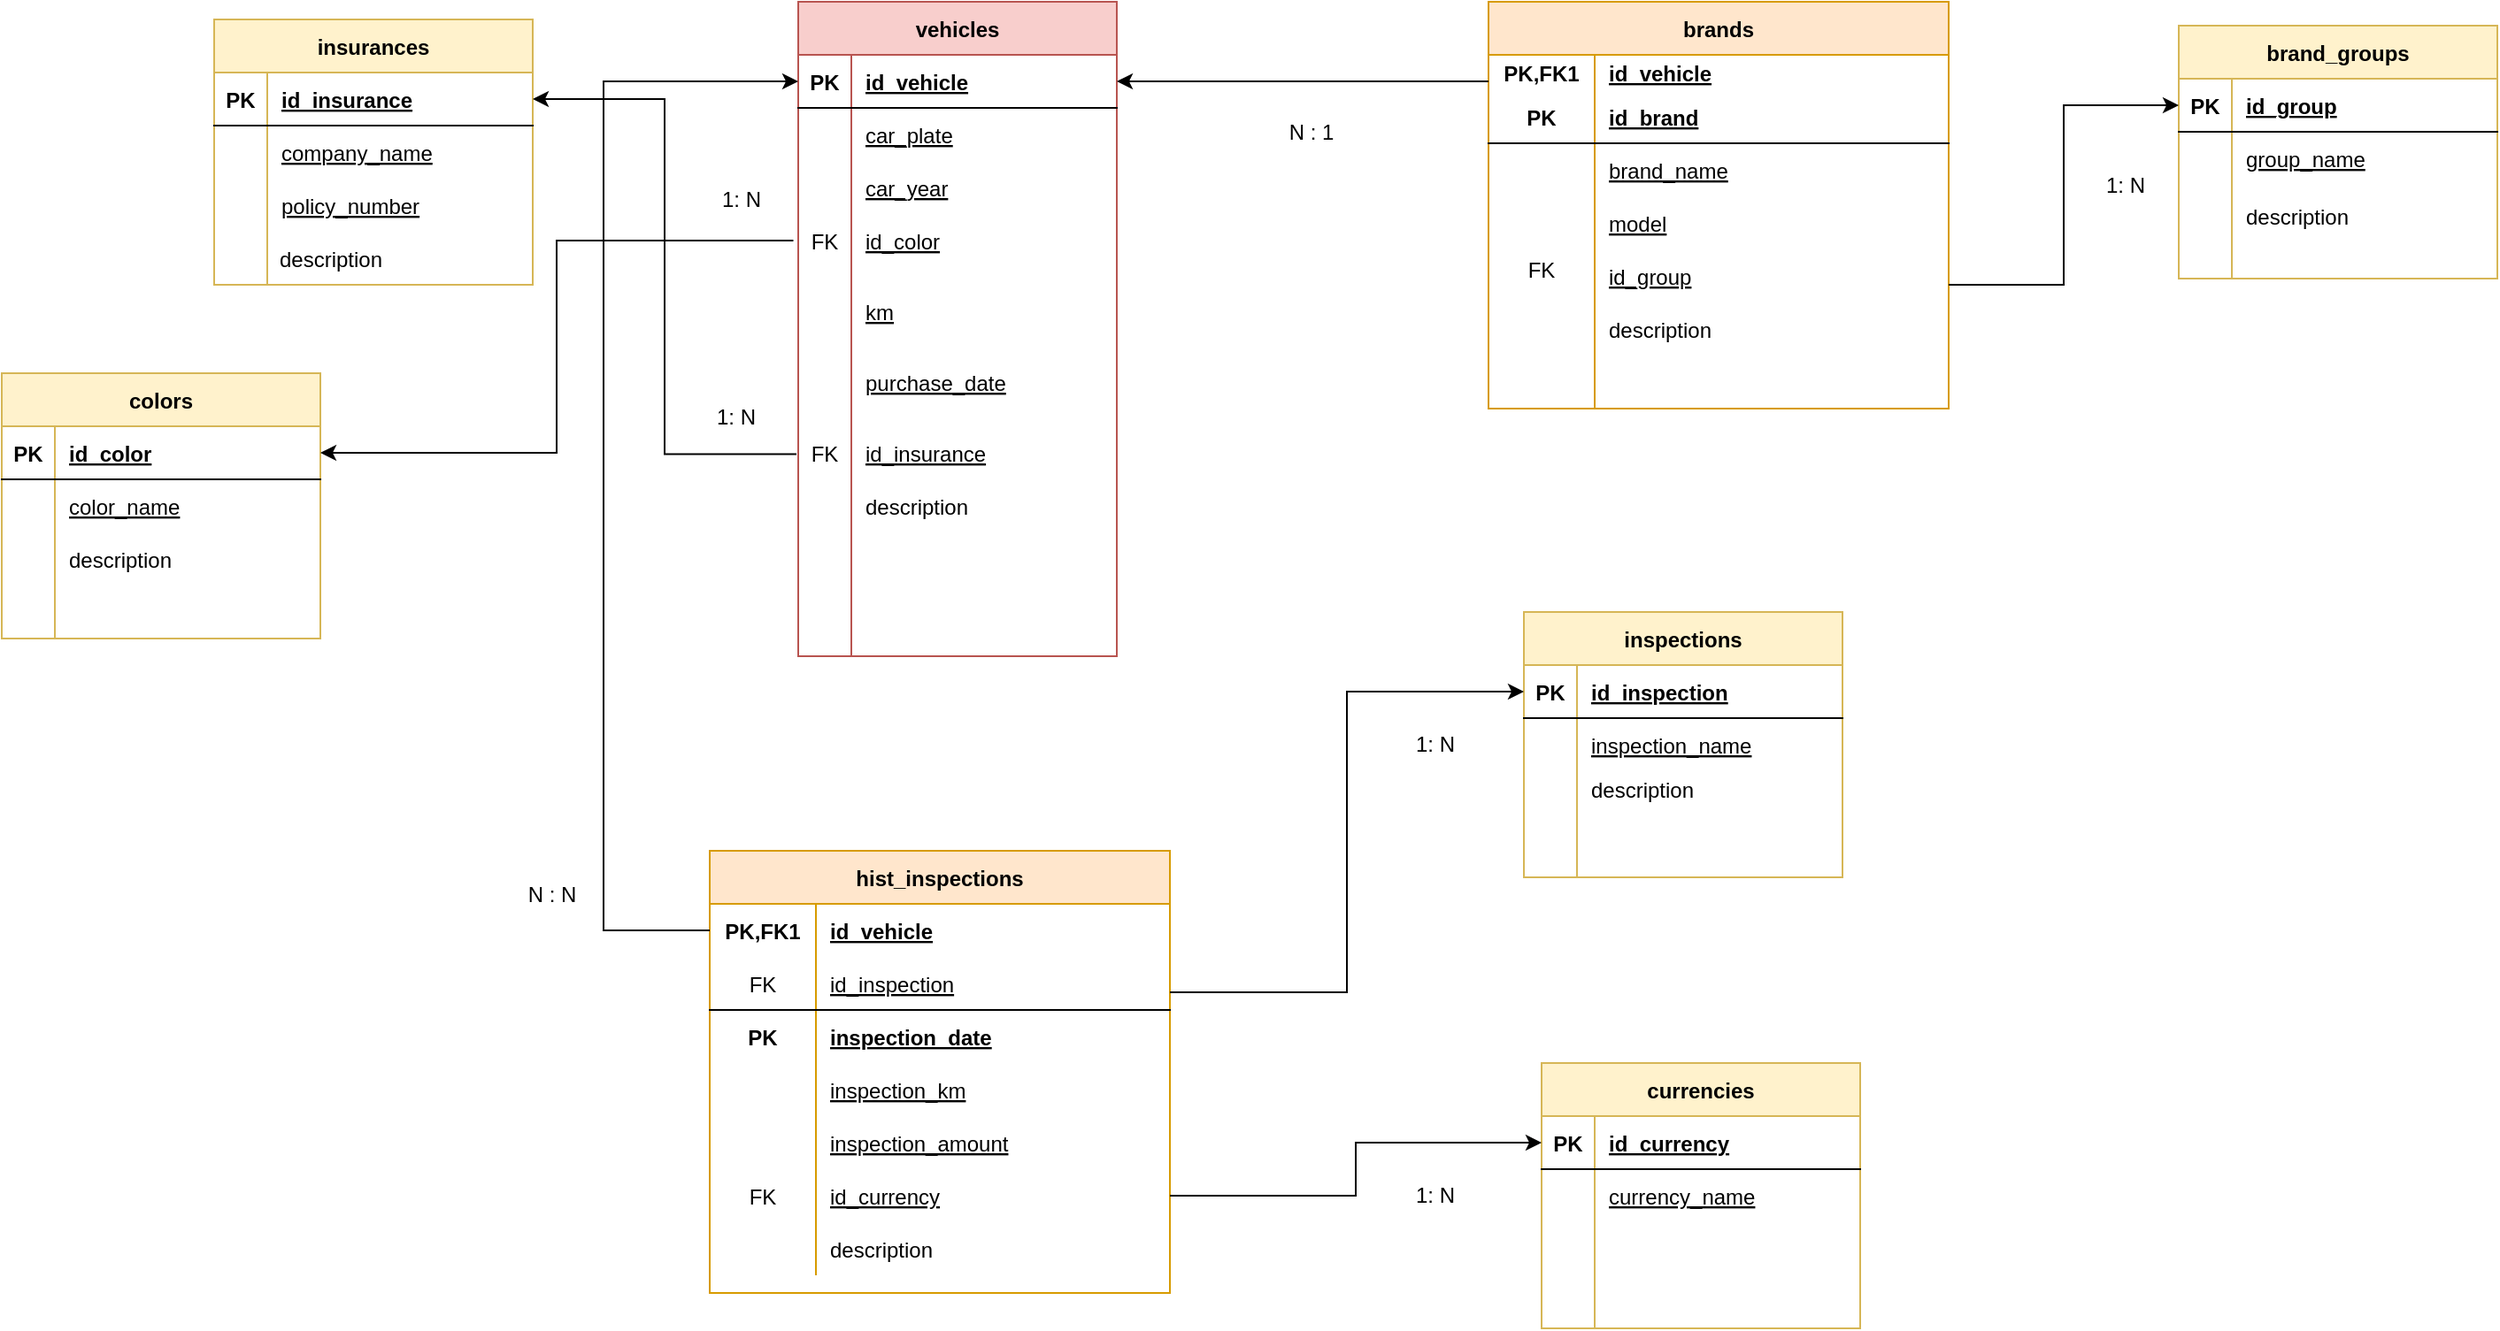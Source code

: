 <mxfile version="20.6.0"><diagram id="hxz-YGEncmrPa7dA2c5v" name="Page-1"><mxGraphModel dx="2267" dy="805" grid="1" gridSize="10" guides="1" tooltips="1" connect="1" arrows="1" fold="1" page="1" pageScale="1" pageWidth="850" pageHeight="1100" math="0" shadow="0"><root><mxCell id="0"/><mxCell id="1" parent="0"/><mxCell id="XvEA2ED6tqoO6HM8eGSe-1" value="vehicles" style="shape=table;startSize=30;container=1;collapsible=1;childLayout=tableLayout;fixedRows=1;rowLines=0;fontStyle=1;align=center;resizeLast=1;fillColor=#f8cecc;strokeColor=#b85450;movable=1;resizable=1;rotatable=1;deletable=1;editable=1;connectable=1;" parent="1" vertex="1"><mxGeometry x="310" y="130" width="180" height="370" as="geometry"><mxRectangle x="310" y="200" width="90" height="30" as="alternateBounds"/></mxGeometry></mxCell><mxCell id="XvEA2ED6tqoO6HM8eGSe-2" value="" style="shape=tableRow;horizontal=0;startSize=0;swimlaneHead=0;swimlaneBody=0;fillColor=none;collapsible=0;dropTarget=0;points=[[0,0.5],[1,0.5]];portConstraint=eastwest;top=0;left=0;right=0;bottom=1;movable=1;resizable=1;rotatable=1;deletable=1;editable=1;connectable=1;" parent="XvEA2ED6tqoO6HM8eGSe-1" vertex="1"><mxGeometry y="30" width="180" height="30" as="geometry"/></mxCell><mxCell id="XvEA2ED6tqoO6HM8eGSe-3" value="PK" style="shape=partialRectangle;connectable=1;fillColor=none;top=0;left=0;bottom=0;right=0;fontStyle=1;overflow=hidden;movable=1;resizable=1;rotatable=1;deletable=1;editable=1;" parent="XvEA2ED6tqoO6HM8eGSe-2" vertex="1"><mxGeometry width="30" height="30" as="geometry"><mxRectangle width="30" height="30" as="alternateBounds"/></mxGeometry></mxCell><mxCell id="XvEA2ED6tqoO6HM8eGSe-4" value="id_vehicle" style="shape=partialRectangle;connectable=1;fillColor=none;top=0;left=0;bottom=0;right=0;align=left;spacingLeft=6;fontStyle=5;overflow=hidden;movable=1;resizable=1;rotatable=1;deletable=1;editable=1;" parent="XvEA2ED6tqoO6HM8eGSe-2" vertex="1"><mxGeometry x="30" width="150" height="30" as="geometry"><mxRectangle width="150" height="30" as="alternateBounds"/></mxGeometry></mxCell><mxCell id="XvEA2ED6tqoO6HM8eGSe-5" value="" style="shape=tableRow;horizontal=0;startSize=0;swimlaneHead=0;swimlaneBody=0;fillColor=none;collapsible=0;dropTarget=0;points=[[0,0.5],[1,0.5]];portConstraint=eastwest;top=0;left=0;right=0;bottom=0;movable=1;resizable=1;rotatable=1;deletable=1;editable=1;connectable=1;" parent="XvEA2ED6tqoO6HM8eGSe-1" vertex="1"><mxGeometry y="60" width="180" height="30" as="geometry"/></mxCell><mxCell id="XvEA2ED6tqoO6HM8eGSe-6" value="" style="shape=partialRectangle;connectable=1;fillColor=none;top=0;left=0;bottom=0;right=0;editable=1;overflow=hidden;movable=1;resizable=1;rotatable=1;deletable=1;" parent="XvEA2ED6tqoO6HM8eGSe-5" vertex="1"><mxGeometry width="30" height="30" as="geometry"><mxRectangle width="30" height="30" as="alternateBounds"/></mxGeometry></mxCell><mxCell id="XvEA2ED6tqoO6HM8eGSe-7" value="" style="shape=partialRectangle;connectable=1;fillColor=none;top=0;left=0;bottom=0;right=0;align=left;spacingLeft=6;overflow=hidden;movable=1;resizable=1;rotatable=1;deletable=1;editable=1;fontStyle=4" parent="XvEA2ED6tqoO6HM8eGSe-5" vertex="1"><mxGeometry x="30" width="150" height="30" as="geometry"><mxRectangle width="150" height="30" as="alternateBounds"/></mxGeometry></mxCell><mxCell id="XvEA2ED6tqoO6HM8eGSe-8" value="" style="shape=tableRow;horizontal=0;startSize=0;swimlaneHead=0;swimlaneBody=0;fillColor=none;collapsible=0;dropTarget=0;points=[[0,0.5],[1,0.5]];portConstraint=eastwest;top=0;left=0;right=0;bottom=0;movable=1;resizable=1;rotatable=1;deletable=1;editable=1;connectable=1;" parent="XvEA2ED6tqoO6HM8eGSe-1" vertex="1"><mxGeometry y="90" width="180" height="30" as="geometry"/></mxCell><mxCell id="XvEA2ED6tqoO6HM8eGSe-9" value="" style="shape=partialRectangle;connectable=1;fillColor=none;top=0;left=0;bottom=0;right=0;editable=1;overflow=hidden;movable=1;resizable=1;rotatable=1;deletable=1;" parent="XvEA2ED6tqoO6HM8eGSe-8" vertex="1"><mxGeometry width="30" height="30" as="geometry"><mxRectangle width="30" height="30" as="alternateBounds"/></mxGeometry></mxCell><mxCell id="XvEA2ED6tqoO6HM8eGSe-10" value="" style="shape=partialRectangle;connectable=1;fillColor=none;top=0;left=0;bottom=0;right=0;align=left;spacingLeft=6;overflow=hidden;movable=1;resizable=1;rotatable=1;deletable=1;editable=1;" parent="XvEA2ED6tqoO6HM8eGSe-8" vertex="1"><mxGeometry x="30" width="150" height="30" as="geometry"><mxRectangle width="150" height="30" as="alternateBounds"/></mxGeometry></mxCell><mxCell id="XvEA2ED6tqoO6HM8eGSe-11" value="" style="shape=tableRow;horizontal=0;startSize=0;swimlaneHead=0;swimlaneBody=0;fillColor=none;collapsible=0;dropTarget=0;points=[[0,0.5],[1,0.5]];portConstraint=eastwest;top=0;left=0;right=0;bottom=0;movable=1;resizable=1;rotatable=1;deletable=1;editable=1;connectable=1;" parent="XvEA2ED6tqoO6HM8eGSe-1" vertex="1"><mxGeometry y="120" width="180" height="250" as="geometry"/></mxCell><mxCell id="XvEA2ED6tqoO6HM8eGSe-12" value="" style="shape=partialRectangle;connectable=1;fillColor=none;top=0;left=0;bottom=0;right=0;editable=1;overflow=hidden;movable=1;resizable=1;rotatable=1;deletable=1;" parent="XvEA2ED6tqoO6HM8eGSe-11" vertex="1"><mxGeometry width="30" height="250" as="geometry"><mxRectangle width="30" height="250" as="alternateBounds"/></mxGeometry></mxCell><mxCell id="XvEA2ED6tqoO6HM8eGSe-13" value="" style="shape=partialRectangle;connectable=1;fillColor=none;top=0;left=0;bottom=0;right=0;align=left;spacingLeft=6;overflow=hidden;movable=1;resizable=1;rotatable=1;deletable=1;editable=1;" parent="XvEA2ED6tqoO6HM8eGSe-11" vertex="1"><mxGeometry x="30" width="150" height="250" as="geometry"><mxRectangle width="150" height="250" as="alternateBounds"/></mxGeometry></mxCell><mxCell id="XvEA2ED6tqoO6HM8eGSe-20" value="id_color" style="shape=partialRectangle;connectable=1;fillColor=none;top=0;left=0;bottom=0;right=0;align=left;spacingLeft=6;overflow=hidden;movable=1;resizable=1;rotatable=1;deletable=1;editable=1;fontStyle=4" parent="1" vertex="1"><mxGeometry x="340" y="250" width="150" height="30" as="geometry"><mxRectangle width="150" height="30" as="alternateBounds"/></mxGeometry></mxCell><mxCell id="XvEA2ED6tqoO6HM8eGSe-22" value="insurances" style="shape=table;startSize=30;container=1;collapsible=1;childLayout=tableLayout;fixedRows=1;rowLines=0;fontStyle=1;align=center;resizeLast=1;fillColor=#fff2cc;strokeColor=#d6b656;" parent="1" vertex="1"><mxGeometry x="-20" y="140" width="180" height="150" as="geometry"/></mxCell><mxCell id="XvEA2ED6tqoO6HM8eGSe-23" value="" style="shape=tableRow;horizontal=0;startSize=0;swimlaneHead=0;swimlaneBody=0;fillColor=none;collapsible=0;dropTarget=0;points=[[0,0.5],[1,0.5]];portConstraint=eastwest;top=0;left=0;right=0;bottom=1;" parent="XvEA2ED6tqoO6HM8eGSe-22" vertex="1"><mxGeometry y="30" width="180" height="30" as="geometry"/></mxCell><mxCell id="XvEA2ED6tqoO6HM8eGSe-24" value="PK" style="shape=partialRectangle;connectable=0;fillColor=none;top=0;left=0;bottom=0;right=0;fontStyle=1;overflow=hidden;" parent="XvEA2ED6tqoO6HM8eGSe-23" vertex="1"><mxGeometry width="30" height="30" as="geometry"><mxRectangle width="30" height="30" as="alternateBounds"/></mxGeometry></mxCell><mxCell id="XvEA2ED6tqoO6HM8eGSe-25" value="id_insurance" style="shape=partialRectangle;connectable=0;fillColor=none;top=0;left=0;bottom=0;right=0;align=left;spacingLeft=6;fontStyle=5;overflow=hidden;" parent="XvEA2ED6tqoO6HM8eGSe-23" vertex="1"><mxGeometry x="30" width="150" height="30" as="geometry"><mxRectangle width="150" height="30" as="alternateBounds"/></mxGeometry></mxCell><mxCell id="XvEA2ED6tqoO6HM8eGSe-26" value="" style="shape=tableRow;horizontal=0;startSize=0;swimlaneHead=0;swimlaneBody=0;fillColor=none;collapsible=0;dropTarget=0;points=[[0,0.5],[1,0.5]];portConstraint=eastwest;top=0;left=0;right=0;bottom=0;" parent="XvEA2ED6tqoO6HM8eGSe-22" vertex="1"><mxGeometry y="60" width="180" height="30" as="geometry"/></mxCell><mxCell id="XvEA2ED6tqoO6HM8eGSe-27" value="" style="shape=partialRectangle;connectable=0;fillColor=none;top=0;left=0;bottom=0;right=0;editable=1;overflow=hidden;" parent="XvEA2ED6tqoO6HM8eGSe-26" vertex="1"><mxGeometry width="30" height="30" as="geometry"><mxRectangle width="30" height="30" as="alternateBounds"/></mxGeometry></mxCell><mxCell id="XvEA2ED6tqoO6HM8eGSe-28" value="company_name" style="shape=partialRectangle;connectable=0;fillColor=none;top=0;left=0;bottom=0;right=0;align=left;spacingLeft=6;overflow=hidden;fontStyle=4" parent="XvEA2ED6tqoO6HM8eGSe-26" vertex="1"><mxGeometry x="30" width="150" height="30" as="geometry"><mxRectangle width="150" height="30" as="alternateBounds"/></mxGeometry></mxCell><mxCell id="XvEA2ED6tqoO6HM8eGSe-29" value="" style="shape=tableRow;horizontal=0;startSize=0;swimlaneHead=0;swimlaneBody=0;fillColor=none;collapsible=0;dropTarget=0;points=[[0,0.5],[1,0.5]];portConstraint=eastwest;top=0;left=0;right=0;bottom=0;" parent="XvEA2ED6tqoO6HM8eGSe-22" vertex="1"><mxGeometry y="90" width="180" height="30" as="geometry"/></mxCell><mxCell id="XvEA2ED6tqoO6HM8eGSe-30" value="" style="shape=partialRectangle;connectable=0;fillColor=none;top=0;left=0;bottom=0;right=0;editable=1;overflow=hidden;" parent="XvEA2ED6tqoO6HM8eGSe-29" vertex="1"><mxGeometry width="30" height="30" as="geometry"><mxRectangle width="30" height="30" as="alternateBounds"/></mxGeometry></mxCell><mxCell id="XvEA2ED6tqoO6HM8eGSe-31" value="policy_number" style="shape=partialRectangle;connectable=0;fillColor=none;top=0;left=0;bottom=0;right=0;align=left;spacingLeft=6;overflow=hidden;fontStyle=4" parent="XvEA2ED6tqoO6HM8eGSe-29" vertex="1"><mxGeometry x="30" width="150" height="30" as="geometry"><mxRectangle width="150" height="30" as="alternateBounds"/></mxGeometry></mxCell><mxCell id="XvEA2ED6tqoO6HM8eGSe-32" value="" style="shape=tableRow;horizontal=0;startSize=0;swimlaneHead=0;swimlaneBody=0;fillColor=none;collapsible=0;dropTarget=0;points=[[0,0.5],[1,0.5]];portConstraint=eastwest;top=0;left=0;right=0;bottom=0;" parent="XvEA2ED6tqoO6HM8eGSe-22" vertex="1"><mxGeometry y="120" width="180" height="30" as="geometry"/></mxCell><mxCell id="XvEA2ED6tqoO6HM8eGSe-33" value="" style="shape=partialRectangle;connectable=0;fillColor=none;top=0;left=0;bottom=0;right=0;editable=1;overflow=hidden;" parent="XvEA2ED6tqoO6HM8eGSe-32" vertex="1"><mxGeometry width="30" height="30" as="geometry"><mxRectangle width="30" height="30" as="alternateBounds"/></mxGeometry></mxCell><mxCell id="XvEA2ED6tqoO6HM8eGSe-34" value="" style="shape=partialRectangle;connectable=0;fillColor=none;top=0;left=0;bottom=0;right=0;align=left;spacingLeft=6;overflow=hidden;" parent="XvEA2ED6tqoO6HM8eGSe-32" vertex="1"><mxGeometry x="30" width="150" height="30" as="geometry"><mxRectangle width="150" height="30" as="alternateBounds"/></mxGeometry></mxCell><mxCell id="XvEA2ED6tqoO6HM8eGSe-48" value="car_plate" style="shape=partialRectangle;connectable=1;fillColor=none;top=0;left=0;bottom=0;right=0;align=left;spacingLeft=6;overflow=hidden;movable=1;resizable=1;rotatable=1;deletable=1;editable=1;fontStyle=4" parent="1" vertex="1"><mxGeometry x="340" y="190" width="150" height="30" as="geometry"><mxRectangle width="150" height="30" as="alternateBounds"/></mxGeometry></mxCell><mxCell id="XvEA2ED6tqoO6HM8eGSe-49" value="km" style="shape=partialRectangle;connectable=1;fillColor=none;top=0;left=0;bottom=0;right=0;align=left;spacingLeft=6;overflow=hidden;movable=1;resizable=1;rotatable=1;deletable=1;editable=1;fontStyle=4" parent="1" vertex="1"><mxGeometry x="340" y="290" width="150" height="30" as="geometry"><mxRectangle width="150" height="30" as="alternateBounds"/></mxGeometry></mxCell><mxCell id="XvEA2ED6tqoO6HM8eGSe-50" value="purchase_date" style="shape=partialRectangle;connectable=1;fillColor=none;top=0;left=0;bottom=0;right=0;align=left;spacingLeft=6;overflow=hidden;movable=1;resizable=1;rotatable=1;deletable=1;editable=1;fontStyle=4" parent="1" vertex="1"><mxGeometry x="340" y="330" width="150" height="30" as="geometry"><mxRectangle width="150" height="30" as="alternateBounds"/></mxGeometry></mxCell><mxCell id="XvEA2ED6tqoO6HM8eGSe-99" value="id_insurance" style="shape=partialRectangle;connectable=1;fillColor=none;top=0;left=0;bottom=0;right=0;align=left;spacingLeft=6;overflow=hidden;movable=1;resizable=1;rotatable=1;deletable=1;editable=1;fontStyle=4" parent="1" vertex="1"><mxGeometry x="340" y="370" width="150" height="30" as="geometry"><mxRectangle width="150" height="30" as="alternateBounds"/></mxGeometry></mxCell><mxCell id="XvEA2ED6tqoO6HM8eGSe-100" value="FK" style="shape=partialRectangle;connectable=1;fillColor=none;top=0;left=0;bottom=0;right=0;fontStyle=0;overflow=hidden;movable=1;resizable=1;rotatable=1;deletable=1;editable=1;" parent="1" vertex="1"><mxGeometry x="310" y="370" width="30" height="30" as="geometry"><mxRectangle width="30" height="30" as="alternateBounds"/></mxGeometry></mxCell><mxCell id="XvEA2ED6tqoO6HM8eGSe-117" value="" style="edgeStyle=elbowEdgeStyle;elbow=horizontal;endArrow=classic;html=1;rounded=0;entryX=1;entryY=0.5;entryDx=0;entryDy=0;exitX=-0.033;exitY=0.543;exitDx=0;exitDy=0;exitPerimeter=0;" parent="1" source="XvEA2ED6tqoO6HM8eGSe-12" target="XvEA2ED6tqoO6HM8eGSe-23" edge="1"><mxGeometry width="50" height="50" relative="1" as="geometry"><mxPoint x="310" y="482" as="sourcePoint"/><mxPoint x="400" y="350" as="targetPoint"/></mxGeometry></mxCell><mxCell id="9JWRX76udwI7bqz7WbxS-1" value="car_year" style="shape=partialRectangle;connectable=1;fillColor=none;top=0;left=0;bottom=0;right=0;align=left;spacingLeft=6;overflow=hidden;movable=1;resizable=1;rotatable=1;deletable=1;editable=1;fontStyle=4" vertex="1" parent="1"><mxGeometry x="340" y="220" width="150" height="30" as="geometry"><mxRectangle width="150" height="30" as="alternateBounds"/></mxGeometry></mxCell><mxCell id="9JWRX76udwI7bqz7WbxS-2" value="description" style="shape=partialRectangle;connectable=0;fillColor=none;top=0;left=0;bottom=0;right=0;align=left;spacingLeft=6;overflow=hidden;fontStyle=0" vertex="1" parent="1"><mxGeometry x="9" y="260" width="150" height="30" as="geometry"><mxRectangle width="150" height="30" as="alternateBounds"/></mxGeometry></mxCell><mxCell id="9JWRX76udwI7bqz7WbxS-3" value="currencies" style="shape=table;startSize=30;container=1;collapsible=1;childLayout=tableLayout;fixedRows=1;rowLines=0;fontStyle=1;align=center;resizeLast=1;fillColor=#fff2cc;strokeColor=#d6b656;" vertex="1" parent="1"><mxGeometry x="730" y="730" width="180" height="150" as="geometry"/></mxCell><mxCell id="9JWRX76udwI7bqz7WbxS-4" value="" style="shape=tableRow;horizontal=0;startSize=0;swimlaneHead=0;swimlaneBody=0;fillColor=none;collapsible=0;dropTarget=0;points=[[0,0.5],[1,0.5]];portConstraint=eastwest;top=0;left=0;right=0;bottom=1;" vertex="1" parent="9JWRX76udwI7bqz7WbxS-3"><mxGeometry y="30" width="180" height="30" as="geometry"/></mxCell><mxCell id="9JWRX76udwI7bqz7WbxS-5" value="PK" style="shape=partialRectangle;connectable=0;fillColor=none;top=0;left=0;bottom=0;right=0;fontStyle=1;overflow=hidden;" vertex="1" parent="9JWRX76udwI7bqz7WbxS-4"><mxGeometry width="30" height="30" as="geometry"><mxRectangle width="30" height="30" as="alternateBounds"/></mxGeometry></mxCell><mxCell id="9JWRX76udwI7bqz7WbxS-6" value="id_currency" style="shape=partialRectangle;connectable=0;fillColor=none;top=0;left=0;bottom=0;right=0;align=left;spacingLeft=6;fontStyle=5;overflow=hidden;" vertex="1" parent="9JWRX76udwI7bqz7WbxS-4"><mxGeometry x="30" width="150" height="30" as="geometry"><mxRectangle width="150" height="30" as="alternateBounds"/></mxGeometry></mxCell><mxCell id="9JWRX76udwI7bqz7WbxS-7" value="" style="shape=tableRow;horizontal=0;startSize=0;swimlaneHead=0;swimlaneBody=0;fillColor=none;collapsible=0;dropTarget=0;points=[[0,0.5],[1,0.5]];portConstraint=eastwest;top=0;left=0;right=0;bottom=0;" vertex="1" parent="9JWRX76udwI7bqz7WbxS-3"><mxGeometry y="60" width="180" height="30" as="geometry"/></mxCell><mxCell id="9JWRX76udwI7bqz7WbxS-8" value="" style="shape=partialRectangle;connectable=0;fillColor=none;top=0;left=0;bottom=0;right=0;editable=1;overflow=hidden;" vertex="1" parent="9JWRX76udwI7bqz7WbxS-7"><mxGeometry width="30" height="30" as="geometry"><mxRectangle width="30" height="30" as="alternateBounds"/></mxGeometry></mxCell><mxCell id="9JWRX76udwI7bqz7WbxS-9" value="currency_name" style="shape=partialRectangle;connectable=0;fillColor=none;top=0;left=0;bottom=0;right=0;align=left;spacingLeft=6;overflow=hidden;fontStyle=4" vertex="1" parent="9JWRX76udwI7bqz7WbxS-7"><mxGeometry x="30" width="150" height="30" as="geometry"><mxRectangle width="150" height="30" as="alternateBounds"/></mxGeometry></mxCell><mxCell id="9JWRX76udwI7bqz7WbxS-10" value="" style="shape=tableRow;horizontal=0;startSize=0;swimlaneHead=0;swimlaneBody=0;fillColor=none;collapsible=0;dropTarget=0;points=[[0,0.5],[1,0.5]];portConstraint=eastwest;top=0;left=0;right=0;bottom=0;" vertex="1" parent="9JWRX76udwI7bqz7WbxS-3"><mxGeometry y="90" width="180" height="30" as="geometry"/></mxCell><mxCell id="9JWRX76udwI7bqz7WbxS-11" value="" style="shape=partialRectangle;connectable=0;fillColor=none;top=0;left=0;bottom=0;right=0;editable=1;overflow=hidden;" vertex="1" parent="9JWRX76udwI7bqz7WbxS-10"><mxGeometry width="30" height="30" as="geometry"><mxRectangle width="30" height="30" as="alternateBounds"/></mxGeometry></mxCell><mxCell id="9JWRX76udwI7bqz7WbxS-12" value="" style="shape=partialRectangle;connectable=0;fillColor=none;top=0;left=0;bottom=0;right=0;align=left;spacingLeft=6;overflow=hidden;" vertex="1" parent="9JWRX76udwI7bqz7WbxS-10"><mxGeometry x="30" width="150" height="30" as="geometry"><mxRectangle width="150" height="30" as="alternateBounds"/></mxGeometry></mxCell><mxCell id="9JWRX76udwI7bqz7WbxS-13" value="" style="shape=tableRow;horizontal=0;startSize=0;swimlaneHead=0;swimlaneBody=0;fillColor=none;collapsible=0;dropTarget=0;points=[[0,0.5],[1,0.5]];portConstraint=eastwest;top=0;left=0;right=0;bottom=0;" vertex="1" parent="9JWRX76udwI7bqz7WbxS-3"><mxGeometry y="120" width="180" height="30" as="geometry"/></mxCell><mxCell id="9JWRX76udwI7bqz7WbxS-14" value="" style="shape=partialRectangle;connectable=0;fillColor=none;top=0;left=0;bottom=0;right=0;editable=1;overflow=hidden;" vertex="1" parent="9JWRX76udwI7bqz7WbxS-13"><mxGeometry width="30" height="30" as="geometry"><mxRectangle width="30" height="30" as="alternateBounds"/></mxGeometry></mxCell><mxCell id="9JWRX76udwI7bqz7WbxS-15" value="" style="shape=partialRectangle;connectable=0;fillColor=none;top=0;left=0;bottom=0;right=0;align=left;spacingLeft=6;overflow=hidden;" vertex="1" parent="9JWRX76udwI7bqz7WbxS-13"><mxGeometry x="30" width="150" height="30" as="geometry"><mxRectangle width="150" height="30" as="alternateBounds"/></mxGeometry></mxCell><mxCell id="9JWRX76udwI7bqz7WbxS-64" value="1: N" style="text;html=1;strokeColor=none;fillColor=none;align=center;verticalAlign=middle;whiteSpace=wrap;rounded=0;" vertex="1" parent="1"><mxGeometry x="255" y="350" width="40" height="30" as="geometry"/></mxCell><mxCell id="9JWRX76udwI7bqz7WbxS-70" value="hist_inspections" style="shape=table;startSize=30;container=1;collapsible=1;childLayout=tableLayout;fixedRows=1;rowLines=0;fontStyle=1;align=center;resizeLast=1;fillColor=#ffe6cc;strokeColor=#d79b00;" vertex="1" parent="1"><mxGeometry x="260" y="610" width="260" height="250" as="geometry"/></mxCell><mxCell id="9JWRX76udwI7bqz7WbxS-71" value="" style="shape=tableRow;horizontal=0;startSize=0;swimlaneHead=0;swimlaneBody=0;fillColor=none;collapsible=0;dropTarget=0;points=[[0,0.5],[1,0.5]];portConstraint=eastwest;top=0;left=0;right=0;bottom=0;" vertex="1" parent="9JWRX76udwI7bqz7WbxS-70"><mxGeometry y="30" width="260" height="30" as="geometry"/></mxCell><mxCell id="9JWRX76udwI7bqz7WbxS-72" value="PK,FK1" style="shape=partialRectangle;connectable=0;fillColor=none;top=0;left=0;bottom=0;right=0;fontStyle=1;overflow=hidden;" vertex="1" parent="9JWRX76udwI7bqz7WbxS-71"><mxGeometry width="60" height="30" as="geometry"><mxRectangle width="60" height="30" as="alternateBounds"/></mxGeometry></mxCell><mxCell id="9JWRX76udwI7bqz7WbxS-73" value="id_vehicle" style="shape=partialRectangle;connectable=0;fillColor=none;top=0;left=0;bottom=0;right=0;align=left;spacingLeft=6;fontStyle=5;overflow=hidden;" vertex="1" parent="9JWRX76udwI7bqz7WbxS-71"><mxGeometry x="60" width="200" height="30" as="geometry"><mxRectangle width="200" height="30" as="alternateBounds"/></mxGeometry></mxCell><mxCell id="9JWRX76udwI7bqz7WbxS-74" value="" style="shape=tableRow;horizontal=0;startSize=0;swimlaneHead=0;swimlaneBody=0;fillColor=none;collapsible=0;dropTarget=0;points=[[0,0.5],[1,0.5]];portConstraint=eastwest;top=0;left=0;right=0;bottom=1;" vertex="1" parent="9JWRX76udwI7bqz7WbxS-70"><mxGeometry y="60" width="260" height="30" as="geometry"/></mxCell><mxCell id="9JWRX76udwI7bqz7WbxS-75" value="" style="shape=partialRectangle;connectable=0;fillColor=none;top=0;left=0;bottom=0;right=0;fontStyle=1;overflow=hidden;" vertex="1" parent="9JWRX76udwI7bqz7WbxS-74"><mxGeometry width="60" height="30" as="geometry"><mxRectangle width="60" height="30" as="alternateBounds"/></mxGeometry></mxCell><mxCell id="9JWRX76udwI7bqz7WbxS-76" value="id_inspection" style="shape=partialRectangle;connectable=0;fillColor=none;top=0;left=0;bottom=0;right=0;align=left;spacingLeft=6;fontStyle=4;overflow=hidden;" vertex="1" parent="9JWRX76udwI7bqz7WbxS-74"><mxGeometry x="60" width="200" height="30" as="geometry"><mxRectangle width="200" height="30" as="alternateBounds"/></mxGeometry></mxCell><mxCell id="9JWRX76udwI7bqz7WbxS-77" value="" style="shape=tableRow;horizontal=0;startSize=0;swimlaneHead=0;swimlaneBody=0;fillColor=none;collapsible=0;dropTarget=0;points=[[0,0.5],[1,0.5]];portConstraint=eastwest;top=0;left=0;right=0;bottom=0;" vertex="1" parent="9JWRX76udwI7bqz7WbxS-70"><mxGeometry y="90" width="260" height="30" as="geometry"/></mxCell><mxCell id="9JWRX76udwI7bqz7WbxS-78" value="" style="shape=partialRectangle;connectable=0;fillColor=none;top=0;left=0;bottom=0;right=0;editable=1;overflow=hidden;fontStyle=1" vertex="1" parent="9JWRX76udwI7bqz7WbxS-77"><mxGeometry width="60" height="30" as="geometry"><mxRectangle width="60" height="30" as="alternateBounds"/></mxGeometry></mxCell><mxCell id="9JWRX76udwI7bqz7WbxS-79" value="inspection_date" style="shape=partialRectangle;connectable=0;fillColor=none;top=0;left=0;bottom=0;right=0;align=left;spacingLeft=6;overflow=hidden;fontStyle=5" vertex="1" parent="9JWRX76udwI7bqz7WbxS-77"><mxGeometry x="60" width="200" height="30" as="geometry"><mxRectangle width="200" height="30" as="alternateBounds"/></mxGeometry></mxCell><mxCell id="9JWRX76udwI7bqz7WbxS-80" value="" style="shape=tableRow;horizontal=0;startSize=0;swimlaneHead=0;swimlaneBody=0;fillColor=none;collapsible=0;dropTarget=0;points=[[0,0.5],[1,0.5]];portConstraint=eastwest;top=0;left=0;right=0;bottom=0;" vertex="1" parent="9JWRX76udwI7bqz7WbxS-70"><mxGeometry y="120" width="260" height="30" as="geometry"/></mxCell><mxCell id="9JWRX76udwI7bqz7WbxS-81" value="" style="shape=partialRectangle;connectable=0;fillColor=none;top=0;left=0;bottom=0;right=0;editable=1;overflow=hidden;" vertex="1" parent="9JWRX76udwI7bqz7WbxS-80"><mxGeometry width="60" height="30" as="geometry"><mxRectangle width="60" height="30" as="alternateBounds"/></mxGeometry></mxCell><mxCell id="9JWRX76udwI7bqz7WbxS-82" value="inspection_km" style="shape=partialRectangle;connectable=0;fillColor=none;top=0;left=0;bottom=0;right=0;align=left;spacingLeft=6;overflow=hidden;fontStyle=4" vertex="1" parent="9JWRX76udwI7bqz7WbxS-80"><mxGeometry x="60" width="200" height="30" as="geometry"><mxRectangle width="200" height="30" as="alternateBounds"/></mxGeometry></mxCell><mxCell id="9JWRX76udwI7bqz7WbxS-107" value="" style="shape=tableRow;horizontal=0;startSize=0;swimlaneHead=0;swimlaneBody=0;fillColor=none;collapsible=0;dropTarget=0;points=[[0,0.5],[1,0.5]];portConstraint=eastwest;top=0;left=0;right=0;bottom=0;" vertex="1" parent="9JWRX76udwI7bqz7WbxS-70"><mxGeometry y="150" width="260" height="30" as="geometry"/></mxCell><mxCell id="9JWRX76udwI7bqz7WbxS-108" value="" style="shape=partialRectangle;connectable=0;fillColor=none;top=0;left=0;bottom=0;right=0;editable=1;overflow=hidden;" vertex="1" parent="9JWRX76udwI7bqz7WbxS-107"><mxGeometry width="60" height="30" as="geometry"><mxRectangle width="60" height="30" as="alternateBounds"/></mxGeometry></mxCell><mxCell id="9JWRX76udwI7bqz7WbxS-109" value="inspection_amount" style="shape=partialRectangle;connectable=0;fillColor=none;top=0;left=0;bottom=0;right=0;align=left;spacingLeft=6;overflow=hidden;fontStyle=4" vertex="1" parent="9JWRX76udwI7bqz7WbxS-107"><mxGeometry x="60" width="200" height="30" as="geometry"><mxRectangle width="200" height="30" as="alternateBounds"/></mxGeometry></mxCell><mxCell id="9JWRX76udwI7bqz7WbxS-83" value="" style="shape=tableRow;horizontal=0;startSize=0;swimlaneHead=0;swimlaneBody=0;fillColor=none;collapsible=0;dropTarget=0;points=[[0,0.5],[1,0.5]];portConstraint=eastwest;top=0;left=0;right=0;bottom=0;" vertex="1" parent="9JWRX76udwI7bqz7WbxS-70"><mxGeometry y="180" width="260" height="30" as="geometry"/></mxCell><mxCell id="9JWRX76udwI7bqz7WbxS-84" value="FK" style="shape=partialRectangle;connectable=0;fillColor=none;top=0;left=0;bottom=0;right=0;editable=1;overflow=hidden;" vertex="1" parent="9JWRX76udwI7bqz7WbxS-83"><mxGeometry width="60" height="30" as="geometry"><mxRectangle width="60" height="30" as="alternateBounds"/></mxGeometry></mxCell><mxCell id="9JWRX76udwI7bqz7WbxS-85" value="id_currency" style="shape=partialRectangle;connectable=0;fillColor=none;top=0;left=0;bottom=0;right=0;align=left;spacingLeft=6;overflow=hidden;fontStyle=4" vertex="1" parent="9JWRX76udwI7bqz7WbxS-83"><mxGeometry x="60" width="200" height="30" as="geometry"><mxRectangle width="200" height="30" as="alternateBounds"/></mxGeometry></mxCell><mxCell id="9JWRX76udwI7bqz7WbxS-86" value="" style="shape=tableRow;horizontal=0;startSize=0;swimlaneHead=0;swimlaneBody=0;fillColor=none;collapsible=0;dropTarget=0;points=[[0,0.5],[1,0.5]];portConstraint=eastwest;top=0;left=0;right=0;bottom=0;" vertex="1" parent="9JWRX76udwI7bqz7WbxS-70"><mxGeometry y="210" width="260" height="30" as="geometry"/></mxCell><mxCell id="9JWRX76udwI7bqz7WbxS-87" value="" style="shape=partialRectangle;connectable=0;fillColor=none;top=0;left=0;bottom=0;right=0;editable=1;overflow=hidden;" vertex="1" parent="9JWRX76udwI7bqz7WbxS-86"><mxGeometry width="60" height="30" as="geometry"><mxRectangle width="60" height="30" as="alternateBounds"/></mxGeometry></mxCell><mxCell id="9JWRX76udwI7bqz7WbxS-88" value="description" style="shape=partialRectangle;connectable=0;fillColor=none;top=0;left=0;bottom=0;right=0;align=left;spacingLeft=6;overflow=hidden;" vertex="1" parent="9JWRX76udwI7bqz7WbxS-86"><mxGeometry x="60" width="200" height="30" as="geometry"><mxRectangle width="200" height="30" as="alternateBounds"/></mxGeometry></mxCell><mxCell id="9JWRX76udwI7bqz7WbxS-110" value="" style="edgeStyle=elbowEdgeStyle;elbow=horizontal;endArrow=classic;html=1;rounded=0;exitX=1;exitY=0.5;exitDx=0;exitDy=0;entryX=0;entryY=0.5;entryDx=0;entryDy=0;" edge="1" parent="1" source="9JWRX76udwI7bqz7WbxS-83" target="9JWRX76udwI7bqz7WbxS-4"><mxGeometry width="50" height="50" relative="1" as="geometry"><mxPoint x="440" y="820" as="sourcePoint"/><mxPoint x="490" y="770" as="targetPoint"/></mxGeometry></mxCell><mxCell id="9JWRX76udwI7bqz7WbxS-111" value="" style="edgeStyle=elbowEdgeStyle;elbow=horizontal;endArrow=classic;html=1;rounded=0;entryX=0;entryY=0.5;entryDx=0;entryDy=0;exitX=0;exitY=0.5;exitDx=0;exitDy=0;" edge="1" parent="1" source="9JWRX76udwI7bqz7WbxS-71" target="XvEA2ED6tqoO6HM8eGSe-3"><mxGeometry width="50" height="50" relative="1" as="geometry"><mxPoint x="70" y="657" as="sourcePoint"/><mxPoint x="160" y="360" as="targetPoint"/><Array as="points"><mxPoint x="200" y="410"/></Array></mxGeometry></mxCell><mxCell id="9JWRX76udwI7bqz7WbxS-114" value="N : N" style="text;html=1;strokeColor=none;fillColor=none;align=center;verticalAlign=middle;whiteSpace=wrap;rounded=0;" vertex="1" parent="1"><mxGeometry x="151" y="620" width="40" height="30" as="geometry"/></mxCell><mxCell id="9JWRX76udwI7bqz7WbxS-161" value="inspections" style="shape=table;startSize=30;container=1;collapsible=1;childLayout=tableLayout;fixedRows=1;rowLines=0;fontStyle=1;align=center;resizeLast=1;fillColor=#fff2cc;strokeColor=#d6b656;" vertex="1" parent="1"><mxGeometry x="720" y="475" width="180" height="150" as="geometry"/></mxCell><mxCell id="9JWRX76udwI7bqz7WbxS-162" value="" style="shape=tableRow;horizontal=0;startSize=0;swimlaneHead=0;swimlaneBody=0;fillColor=none;collapsible=0;dropTarget=0;points=[[0,0.5],[1,0.5]];portConstraint=eastwest;top=0;left=0;right=0;bottom=1;" vertex="1" parent="9JWRX76udwI7bqz7WbxS-161"><mxGeometry y="30" width="180" height="30" as="geometry"/></mxCell><mxCell id="9JWRX76udwI7bqz7WbxS-163" value="PK" style="shape=partialRectangle;connectable=0;fillColor=none;top=0;left=0;bottom=0;right=0;fontStyle=1;overflow=hidden;" vertex="1" parent="9JWRX76udwI7bqz7WbxS-162"><mxGeometry width="30" height="30" as="geometry"><mxRectangle width="30" height="30" as="alternateBounds"/></mxGeometry></mxCell><mxCell id="9JWRX76udwI7bqz7WbxS-164" value="id_inspection" style="shape=partialRectangle;connectable=0;fillColor=none;top=0;left=0;bottom=0;right=0;align=left;spacingLeft=6;fontStyle=5;overflow=hidden;" vertex="1" parent="9JWRX76udwI7bqz7WbxS-162"><mxGeometry x="30" width="150" height="30" as="geometry"><mxRectangle width="150" height="30" as="alternateBounds"/></mxGeometry></mxCell><mxCell id="9JWRX76udwI7bqz7WbxS-165" value="" style="shape=tableRow;horizontal=0;startSize=0;swimlaneHead=0;swimlaneBody=0;fillColor=none;collapsible=0;dropTarget=0;points=[[0,0.5],[1,0.5]];portConstraint=eastwest;top=0;left=0;right=0;bottom=0;" vertex="1" parent="9JWRX76udwI7bqz7WbxS-161"><mxGeometry y="60" width="180" height="30" as="geometry"/></mxCell><mxCell id="9JWRX76udwI7bqz7WbxS-166" value="" style="shape=partialRectangle;connectable=0;fillColor=none;top=0;left=0;bottom=0;right=0;editable=1;overflow=hidden;" vertex="1" parent="9JWRX76udwI7bqz7WbxS-165"><mxGeometry width="30" height="30" as="geometry"><mxRectangle width="30" height="30" as="alternateBounds"/></mxGeometry></mxCell><mxCell id="9JWRX76udwI7bqz7WbxS-167" value="inspection_name" style="shape=partialRectangle;connectable=0;fillColor=none;top=0;left=0;bottom=0;right=0;align=left;spacingLeft=6;overflow=hidden;fontStyle=4" vertex="1" parent="9JWRX76udwI7bqz7WbxS-165"><mxGeometry x="30" width="150" height="30" as="geometry"><mxRectangle width="150" height="30" as="alternateBounds"/></mxGeometry></mxCell><mxCell id="9JWRX76udwI7bqz7WbxS-168" value="" style="shape=tableRow;horizontal=0;startSize=0;swimlaneHead=0;swimlaneBody=0;fillColor=none;collapsible=0;dropTarget=0;points=[[0,0.5],[1,0.5]];portConstraint=eastwest;top=0;left=0;right=0;bottom=0;" vertex="1" parent="9JWRX76udwI7bqz7WbxS-161"><mxGeometry y="90" width="180" height="30" as="geometry"/></mxCell><mxCell id="9JWRX76udwI7bqz7WbxS-169" value="" style="shape=partialRectangle;connectable=0;fillColor=none;top=0;left=0;bottom=0;right=0;editable=1;overflow=hidden;" vertex="1" parent="9JWRX76udwI7bqz7WbxS-168"><mxGeometry width="30" height="30" as="geometry"><mxRectangle width="30" height="30" as="alternateBounds"/></mxGeometry></mxCell><mxCell id="9JWRX76udwI7bqz7WbxS-170" value="" style="shape=partialRectangle;connectable=0;fillColor=none;top=0;left=0;bottom=0;right=0;align=left;spacingLeft=6;overflow=hidden;" vertex="1" parent="9JWRX76udwI7bqz7WbxS-168"><mxGeometry x="30" width="150" height="30" as="geometry"><mxRectangle width="150" height="30" as="alternateBounds"/></mxGeometry></mxCell><mxCell id="9JWRX76udwI7bqz7WbxS-171" value="" style="shape=tableRow;horizontal=0;startSize=0;swimlaneHead=0;swimlaneBody=0;fillColor=none;collapsible=0;dropTarget=0;points=[[0,0.5],[1,0.5]];portConstraint=eastwest;top=0;left=0;right=0;bottom=0;" vertex="1" parent="9JWRX76udwI7bqz7WbxS-161"><mxGeometry y="120" width="180" height="30" as="geometry"/></mxCell><mxCell id="9JWRX76udwI7bqz7WbxS-172" value="" style="shape=partialRectangle;connectable=0;fillColor=none;top=0;left=0;bottom=0;right=0;editable=1;overflow=hidden;" vertex="1" parent="9JWRX76udwI7bqz7WbxS-171"><mxGeometry width="30" height="30" as="geometry"><mxRectangle width="30" height="30" as="alternateBounds"/></mxGeometry></mxCell><mxCell id="9JWRX76udwI7bqz7WbxS-173" value="" style="shape=partialRectangle;connectable=0;fillColor=none;top=0;left=0;bottom=0;right=0;align=left;spacingLeft=6;overflow=hidden;" vertex="1" parent="9JWRX76udwI7bqz7WbxS-171"><mxGeometry x="30" width="150" height="30" as="geometry"><mxRectangle width="150" height="30" as="alternateBounds"/></mxGeometry></mxCell><mxCell id="9JWRX76udwI7bqz7WbxS-174" value="" style="edgeStyle=elbowEdgeStyle;elbow=horizontal;endArrow=classic;html=1;rounded=0;exitX=1;exitY=0.5;exitDx=0;exitDy=0;entryX=0;entryY=0.5;entryDx=0;entryDy=0;" edge="1" parent="1" target="9JWRX76udwI7bqz7WbxS-162"><mxGeometry width="50" height="50" relative="1" as="geometry"><mxPoint x="520" y="690" as="sourcePoint"/><mxPoint x="610" y="640" as="targetPoint"/></mxGeometry></mxCell><mxCell id="9JWRX76udwI7bqz7WbxS-175" value="FK" style="shape=partialRectangle;connectable=0;fillColor=none;top=0;left=0;bottom=0;right=0;editable=1;overflow=hidden;fontStyle=0" vertex="1" parent="1"><mxGeometry x="260" y="670" width="60" height="30" as="geometry"><mxRectangle width="60" height="30" as="alternateBounds"/></mxGeometry></mxCell><mxCell id="9JWRX76udwI7bqz7WbxS-176" value="description" style="shape=partialRectangle;connectable=0;fillColor=none;top=0;left=0;bottom=0;right=0;align=left;spacingLeft=6;overflow=hidden;" vertex="1" parent="1"><mxGeometry x="750" y="560" width="150" height="30" as="geometry"><mxRectangle width="200" height="30" as="alternateBounds"/></mxGeometry></mxCell><mxCell id="9JWRX76udwI7bqz7WbxS-181" value="brands" style="shape=table;startSize=30;container=1;collapsible=1;childLayout=tableLayout;fixedRows=1;rowLines=0;fontStyle=1;align=center;resizeLast=1;fillColor=#ffe6cc;strokeColor=#d79b00;" vertex="1" parent="1"><mxGeometry x="700" y="130" width="260" height="230" as="geometry"/></mxCell><mxCell id="9JWRX76udwI7bqz7WbxS-182" value="" style="shape=tableRow;horizontal=0;startSize=0;swimlaneHead=0;swimlaneBody=0;fillColor=none;collapsible=0;dropTarget=0;points=[[0,0.5],[1,0.5]];portConstraint=eastwest;top=0;left=0;right=0;bottom=0;" vertex="1" parent="9JWRX76udwI7bqz7WbxS-181"><mxGeometry y="30" width="260" height="20" as="geometry"/></mxCell><mxCell id="9JWRX76udwI7bqz7WbxS-183" value="PK,FK1" style="shape=partialRectangle;connectable=0;fillColor=none;top=0;left=0;bottom=0;right=0;fontStyle=1;overflow=hidden;" vertex="1" parent="9JWRX76udwI7bqz7WbxS-182"><mxGeometry width="60" height="20" as="geometry"><mxRectangle width="60" height="20" as="alternateBounds"/></mxGeometry></mxCell><mxCell id="9JWRX76udwI7bqz7WbxS-184" value="id_vehicle" style="shape=partialRectangle;connectable=0;fillColor=none;top=0;left=0;bottom=0;right=0;align=left;spacingLeft=6;fontStyle=5;overflow=hidden;" vertex="1" parent="9JWRX76udwI7bqz7WbxS-182"><mxGeometry x="60" width="200" height="20" as="geometry"><mxRectangle width="200" height="20" as="alternateBounds"/></mxGeometry></mxCell><mxCell id="9JWRX76udwI7bqz7WbxS-185" value="" style="shape=tableRow;horizontal=0;startSize=0;swimlaneHead=0;swimlaneBody=0;fillColor=none;collapsible=0;dropTarget=0;points=[[0,0.5],[1,0.5]];portConstraint=eastwest;top=0;left=0;right=0;bottom=1;" vertex="1" parent="9JWRX76udwI7bqz7WbxS-181"><mxGeometry y="50" width="260" height="30" as="geometry"/></mxCell><mxCell id="9JWRX76udwI7bqz7WbxS-186" value="PK" style="shape=partialRectangle;connectable=0;fillColor=none;top=0;left=0;bottom=0;right=0;fontStyle=1;overflow=hidden;" vertex="1" parent="9JWRX76udwI7bqz7WbxS-185"><mxGeometry width="60" height="30" as="geometry"><mxRectangle width="60" height="30" as="alternateBounds"/></mxGeometry></mxCell><mxCell id="9JWRX76udwI7bqz7WbxS-187" value="id_brand" style="shape=partialRectangle;connectable=0;fillColor=none;top=0;left=0;bottom=0;right=0;align=left;spacingLeft=6;fontStyle=5;overflow=hidden;" vertex="1" parent="9JWRX76udwI7bqz7WbxS-185"><mxGeometry x="60" width="200" height="30" as="geometry"><mxRectangle width="200" height="30" as="alternateBounds"/></mxGeometry></mxCell><mxCell id="9JWRX76udwI7bqz7WbxS-194" value="" style="shape=tableRow;horizontal=0;startSize=0;swimlaneHead=0;swimlaneBody=0;fillColor=none;collapsible=0;dropTarget=0;points=[[0,0.5],[1,0.5]];portConstraint=eastwest;top=0;left=0;right=0;bottom=0;" vertex="1" parent="9JWRX76udwI7bqz7WbxS-181"><mxGeometry y="80" width="260" height="30" as="geometry"/></mxCell><mxCell id="9JWRX76udwI7bqz7WbxS-195" value="" style="shape=partialRectangle;connectable=0;fillColor=none;top=0;left=0;bottom=0;right=0;editable=1;overflow=hidden;" vertex="1" parent="9JWRX76udwI7bqz7WbxS-194"><mxGeometry width="60" height="30" as="geometry"><mxRectangle width="60" height="30" as="alternateBounds"/></mxGeometry></mxCell><mxCell id="9JWRX76udwI7bqz7WbxS-196" value="brand_name" style="shape=partialRectangle;connectable=0;fillColor=none;top=0;left=0;bottom=0;right=0;align=left;spacingLeft=6;overflow=hidden;fontStyle=4" vertex="1" parent="9JWRX76udwI7bqz7WbxS-194"><mxGeometry x="60" width="200" height="30" as="geometry"><mxRectangle width="200" height="30" as="alternateBounds"/></mxGeometry></mxCell><mxCell id="9JWRX76udwI7bqz7WbxS-252" value="" style="shape=tableRow;horizontal=0;startSize=0;swimlaneHead=0;swimlaneBody=0;fillColor=none;collapsible=0;dropTarget=0;points=[[0,0.5],[1,0.5]];portConstraint=eastwest;top=0;left=0;right=0;bottom=0;" vertex="1" parent="9JWRX76udwI7bqz7WbxS-181"><mxGeometry y="110" width="260" height="30" as="geometry"/></mxCell><mxCell id="9JWRX76udwI7bqz7WbxS-253" value="" style="shape=partialRectangle;connectable=0;fillColor=none;top=0;left=0;bottom=0;right=0;editable=1;overflow=hidden;" vertex="1" parent="9JWRX76udwI7bqz7WbxS-252"><mxGeometry width="60" height="30" as="geometry"><mxRectangle width="60" height="30" as="alternateBounds"/></mxGeometry></mxCell><mxCell id="9JWRX76udwI7bqz7WbxS-254" value="model" style="shape=partialRectangle;connectable=0;fillColor=none;top=0;left=0;bottom=0;right=0;align=left;spacingLeft=6;overflow=hidden;fontStyle=4" vertex="1" parent="9JWRX76udwI7bqz7WbxS-252"><mxGeometry x="60" width="200" height="30" as="geometry"><mxRectangle width="200" height="30" as="alternateBounds"/></mxGeometry></mxCell><mxCell id="9JWRX76udwI7bqz7WbxS-191" value="" style="shape=tableRow;horizontal=0;startSize=0;swimlaneHead=0;swimlaneBody=0;fillColor=none;collapsible=0;dropTarget=0;points=[[0,0.5],[1,0.5]];portConstraint=eastwest;top=0;left=0;right=0;bottom=0;" vertex="1" parent="9JWRX76udwI7bqz7WbxS-181"><mxGeometry y="140" width="260" height="30" as="geometry"/></mxCell><mxCell id="9JWRX76udwI7bqz7WbxS-192" value="" style="shape=partialRectangle;connectable=0;fillColor=none;top=0;left=0;bottom=0;right=0;editable=1;overflow=hidden;" vertex="1" parent="9JWRX76udwI7bqz7WbxS-191"><mxGeometry width="60" height="30" as="geometry"><mxRectangle width="60" height="30" as="alternateBounds"/></mxGeometry></mxCell><mxCell id="9JWRX76udwI7bqz7WbxS-193" value="id_group" style="shape=partialRectangle;connectable=0;fillColor=none;top=0;left=0;bottom=0;right=0;align=left;spacingLeft=6;overflow=hidden;fontStyle=4" vertex="1" parent="9JWRX76udwI7bqz7WbxS-191"><mxGeometry x="60" width="200" height="30" as="geometry"><mxRectangle width="200" height="30" as="alternateBounds"/></mxGeometry></mxCell><mxCell id="9JWRX76udwI7bqz7WbxS-200" value="" style="shape=tableRow;horizontal=0;startSize=0;swimlaneHead=0;swimlaneBody=0;fillColor=none;collapsible=0;dropTarget=0;points=[[0,0.5],[1,0.5]];portConstraint=eastwest;top=0;left=0;right=0;bottom=0;" vertex="1" parent="9JWRX76udwI7bqz7WbxS-181"><mxGeometry y="170" width="260" height="30" as="geometry"/></mxCell><mxCell id="9JWRX76udwI7bqz7WbxS-201" value="" style="shape=partialRectangle;connectable=0;fillColor=none;top=0;left=0;bottom=0;right=0;editable=1;overflow=hidden;" vertex="1" parent="9JWRX76udwI7bqz7WbxS-200"><mxGeometry width="60" height="30" as="geometry"><mxRectangle width="60" height="30" as="alternateBounds"/></mxGeometry></mxCell><mxCell id="9JWRX76udwI7bqz7WbxS-202" value="" style="shape=partialRectangle;connectable=0;fillColor=none;top=0;left=0;bottom=0;right=0;align=left;spacingLeft=6;overflow=hidden;" vertex="1" parent="9JWRX76udwI7bqz7WbxS-200"><mxGeometry x="60" width="200" height="30" as="geometry"><mxRectangle width="200" height="30" as="alternateBounds"/></mxGeometry></mxCell><mxCell id="9JWRX76udwI7bqz7WbxS-197" value="" style="shape=tableRow;horizontal=0;startSize=0;swimlaneHead=0;swimlaneBody=0;fillColor=none;collapsible=0;dropTarget=0;points=[[0,0.5],[1,0.5]];portConstraint=eastwest;top=0;left=0;right=0;bottom=0;" vertex="1" parent="9JWRX76udwI7bqz7WbxS-181"><mxGeometry y="200" width="260" height="30" as="geometry"/></mxCell><mxCell id="9JWRX76udwI7bqz7WbxS-198" value="" style="shape=partialRectangle;connectable=0;fillColor=none;top=0;left=0;bottom=0;right=0;editable=1;overflow=hidden;" vertex="1" parent="9JWRX76udwI7bqz7WbxS-197"><mxGeometry width="60" height="30" as="geometry"><mxRectangle width="60" height="30" as="alternateBounds"/></mxGeometry></mxCell><mxCell id="9JWRX76udwI7bqz7WbxS-199" value="" style="shape=partialRectangle;connectable=0;fillColor=none;top=0;left=0;bottom=0;right=0;align=left;spacingLeft=6;overflow=hidden;fontStyle=0" vertex="1" parent="9JWRX76udwI7bqz7WbxS-197"><mxGeometry x="60" width="200" height="30" as="geometry"><mxRectangle width="200" height="30" as="alternateBounds"/></mxGeometry></mxCell><mxCell id="9JWRX76udwI7bqz7WbxS-205" value="" style="endArrow=classic;html=1;rounded=0;entryX=1;entryY=0.5;entryDx=0;entryDy=0;" edge="1" parent="1" target="XvEA2ED6tqoO6HM8eGSe-4"><mxGeometry width="50" height="50" relative="1" as="geometry"><mxPoint x="700" y="175" as="sourcePoint"/><mxPoint x="780" y="410" as="targetPoint"/></mxGeometry></mxCell><mxCell id="9JWRX76udwI7bqz7WbxS-206" value="description" style="shape=partialRectangle;connectable=1;fillColor=none;top=0;left=0;bottom=0;right=0;align=left;spacingLeft=6;overflow=hidden;movable=1;resizable=1;rotatable=1;deletable=1;editable=1;fontStyle=0" vertex="1" parent="1"><mxGeometry x="340" y="400" width="150" height="30" as="geometry"><mxRectangle width="150" height="30" as="alternateBounds"/></mxGeometry></mxCell><mxCell id="9JWRX76udwI7bqz7WbxS-207" value="1: N" style="text;html=1;strokeColor=none;fillColor=none;align=center;verticalAlign=middle;whiteSpace=wrap;rounded=0;" vertex="1" parent="1"><mxGeometry x="650" y="535" width="40" height="30" as="geometry"/></mxCell><mxCell id="9JWRX76udwI7bqz7WbxS-209" value="1: N" style="text;html=1;strokeColor=none;fillColor=none;align=center;verticalAlign=middle;whiteSpace=wrap;rounded=0;" vertex="1" parent="1"><mxGeometry x="650" y="790" width="40" height="30" as="geometry"/></mxCell><mxCell id="9JWRX76udwI7bqz7WbxS-210" value="N : 1" style="text;html=1;strokeColor=none;fillColor=none;align=center;verticalAlign=middle;whiteSpace=wrap;rounded=0;" vertex="1" parent="1"><mxGeometry x="580" y="189" width="40" height="30" as="geometry"/></mxCell><mxCell id="9JWRX76udwI7bqz7WbxS-212" value="colors" style="shape=table;startSize=30;container=1;collapsible=1;childLayout=tableLayout;fixedRows=1;rowLines=0;fontStyle=1;align=center;resizeLast=1;fillColor=#fff2cc;strokeColor=#d6b656;" vertex="1" parent="1"><mxGeometry x="-140" y="340" width="180" height="150" as="geometry"/></mxCell><mxCell id="9JWRX76udwI7bqz7WbxS-213" value="" style="shape=tableRow;horizontal=0;startSize=0;swimlaneHead=0;swimlaneBody=0;fillColor=none;collapsible=0;dropTarget=0;points=[[0,0.5],[1,0.5]];portConstraint=eastwest;top=0;left=0;right=0;bottom=1;" vertex="1" parent="9JWRX76udwI7bqz7WbxS-212"><mxGeometry y="30" width="180" height="30" as="geometry"/></mxCell><mxCell id="9JWRX76udwI7bqz7WbxS-214" value="PK" style="shape=partialRectangle;connectable=0;fillColor=none;top=0;left=0;bottom=0;right=0;fontStyle=1;overflow=hidden;" vertex="1" parent="9JWRX76udwI7bqz7WbxS-213"><mxGeometry width="30" height="30" as="geometry"><mxRectangle width="30" height="30" as="alternateBounds"/></mxGeometry></mxCell><mxCell id="9JWRX76udwI7bqz7WbxS-215" value="id_color" style="shape=partialRectangle;connectable=0;fillColor=none;top=0;left=0;bottom=0;right=0;align=left;spacingLeft=6;fontStyle=5;overflow=hidden;" vertex="1" parent="9JWRX76udwI7bqz7WbxS-213"><mxGeometry x="30" width="150" height="30" as="geometry"><mxRectangle width="150" height="30" as="alternateBounds"/></mxGeometry></mxCell><mxCell id="9JWRX76udwI7bqz7WbxS-216" value="" style="shape=tableRow;horizontal=0;startSize=0;swimlaneHead=0;swimlaneBody=0;fillColor=none;collapsible=0;dropTarget=0;points=[[0,0.5],[1,0.5]];portConstraint=eastwest;top=0;left=0;right=0;bottom=0;" vertex="1" parent="9JWRX76udwI7bqz7WbxS-212"><mxGeometry y="60" width="180" height="30" as="geometry"/></mxCell><mxCell id="9JWRX76udwI7bqz7WbxS-217" value="" style="shape=partialRectangle;connectable=0;fillColor=none;top=0;left=0;bottom=0;right=0;editable=1;overflow=hidden;" vertex="1" parent="9JWRX76udwI7bqz7WbxS-216"><mxGeometry width="30" height="30" as="geometry"><mxRectangle width="30" height="30" as="alternateBounds"/></mxGeometry></mxCell><mxCell id="9JWRX76udwI7bqz7WbxS-218" value="color_name" style="shape=partialRectangle;connectable=0;fillColor=none;top=0;left=0;bottom=0;right=0;align=left;spacingLeft=6;overflow=hidden;fontStyle=4" vertex="1" parent="9JWRX76udwI7bqz7WbxS-216"><mxGeometry x="30" width="150" height="30" as="geometry"><mxRectangle width="150" height="30" as="alternateBounds"/></mxGeometry></mxCell><mxCell id="9JWRX76udwI7bqz7WbxS-219" value="" style="shape=tableRow;horizontal=0;startSize=0;swimlaneHead=0;swimlaneBody=0;fillColor=none;collapsible=0;dropTarget=0;points=[[0,0.5],[1,0.5]];portConstraint=eastwest;top=0;left=0;right=0;bottom=0;" vertex="1" parent="9JWRX76udwI7bqz7WbxS-212"><mxGeometry y="90" width="180" height="30" as="geometry"/></mxCell><mxCell id="9JWRX76udwI7bqz7WbxS-220" value="" style="shape=partialRectangle;connectable=0;fillColor=none;top=0;left=0;bottom=0;right=0;editable=1;overflow=hidden;" vertex="1" parent="9JWRX76udwI7bqz7WbxS-219"><mxGeometry width="30" height="30" as="geometry"><mxRectangle width="30" height="30" as="alternateBounds"/></mxGeometry></mxCell><mxCell id="9JWRX76udwI7bqz7WbxS-221" value="description" style="shape=partialRectangle;connectable=0;fillColor=none;top=0;left=0;bottom=0;right=0;align=left;spacingLeft=6;overflow=hidden;fontStyle=0" vertex="1" parent="9JWRX76udwI7bqz7WbxS-219"><mxGeometry x="30" width="150" height="30" as="geometry"><mxRectangle width="150" height="30" as="alternateBounds"/></mxGeometry></mxCell><mxCell id="9JWRX76udwI7bqz7WbxS-222" value="" style="shape=tableRow;horizontal=0;startSize=0;swimlaneHead=0;swimlaneBody=0;fillColor=none;collapsible=0;dropTarget=0;points=[[0,0.5],[1,0.5]];portConstraint=eastwest;top=0;left=0;right=0;bottom=0;" vertex="1" parent="9JWRX76udwI7bqz7WbxS-212"><mxGeometry y="120" width="180" height="30" as="geometry"/></mxCell><mxCell id="9JWRX76udwI7bqz7WbxS-223" value="" style="shape=partialRectangle;connectable=0;fillColor=none;top=0;left=0;bottom=0;right=0;editable=1;overflow=hidden;" vertex="1" parent="9JWRX76udwI7bqz7WbxS-222"><mxGeometry width="30" height="30" as="geometry"><mxRectangle width="30" height="30" as="alternateBounds"/></mxGeometry></mxCell><mxCell id="9JWRX76udwI7bqz7WbxS-224" value="" style="shape=partialRectangle;connectable=0;fillColor=none;top=0;left=0;bottom=0;right=0;align=left;spacingLeft=6;overflow=hidden;" vertex="1" parent="9JWRX76udwI7bqz7WbxS-222"><mxGeometry x="30" width="150" height="30" as="geometry"><mxRectangle width="150" height="30" as="alternateBounds"/></mxGeometry></mxCell><mxCell id="9JWRX76udwI7bqz7WbxS-226" value="FK" style="shape=partialRectangle;connectable=1;fillColor=none;top=0;left=0;bottom=0;right=0;fontStyle=0;overflow=hidden;movable=1;resizable=1;rotatable=1;deletable=1;editable=1;" vertex="1" parent="1"><mxGeometry x="310" y="250" width="30" height="30" as="geometry"><mxRectangle width="30" height="30" as="alternateBounds"/></mxGeometry></mxCell><mxCell id="9JWRX76udwI7bqz7WbxS-227" value="" style="edgeStyle=elbowEdgeStyle;elbow=horizontal;endArrow=classic;html=1;rounded=0;entryX=1;entryY=0.5;entryDx=0;entryDy=0;exitX=-0.092;exitY=0.06;exitDx=0;exitDy=0;exitPerimeter=0;" edge="1" parent="1" source="XvEA2ED6tqoO6HM8eGSe-12" target="9JWRX76udwI7bqz7WbxS-213"><mxGeometry width="50" height="50" relative="1" as="geometry"><mxPoint x="319.01" y="395.75" as="sourcePoint"/><mxPoint x="170" y="195" as="targetPoint"/></mxGeometry></mxCell><mxCell id="9JWRX76udwI7bqz7WbxS-228" value="1: N" style="text;html=1;strokeColor=none;fillColor=none;align=center;verticalAlign=middle;whiteSpace=wrap;rounded=0;" vertex="1" parent="1"><mxGeometry x="258" y="227" width="40" height="30" as="geometry"/></mxCell><mxCell id="9JWRX76udwI7bqz7WbxS-229" value="brand_groups" style="shape=table;startSize=30;container=1;collapsible=1;childLayout=tableLayout;fixedRows=1;rowLines=0;fontStyle=1;align=center;resizeLast=1;fillColor=#fff2cc;strokeColor=#d6b656;" vertex="1" parent="1"><mxGeometry x="1090" y="143.5" width="180" height="143" as="geometry"/></mxCell><mxCell id="9JWRX76udwI7bqz7WbxS-230" value="" style="shape=tableRow;horizontal=0;startSize=0;swimlaneHead=0;swimlaneBody=0;fillColor=none;collapsible=0;dropTarget=0;points=[[0,0.5],[1,0.5]];portConstraint=eastwest;top=0;left=0;right=0;bottom=1;" vertex="1" parent="9JWRX76udwI7bqz7WbxS-229"><mxGeometry y="30" width="180" height="30" as="geometry"/></mxCell><mxCell id="9JWRX76udwI7bqz7WbxS-231" value="PK" style="shape=partialRectangle;connectable=0;fillColor=none;top=0;left=0;bottom=0;right=0;fontStyle=1;overflow=hidden;" vertex="1" parent="9JWRX76udwI7bqz7WbxS-230"><mxGeometry width="30" height="30" as="geometry"><mxRectangle width="30" height="30" as="alternateBounds"/></mxGeometry></mxCell><mxCell id="9JWRX76udwI7bqz7WbxS-232" value="id_group" style="shape=partialRectangle;connectable=0;fillColor=none;top=0;left=0;bottom=0;right=0;align=left;spacingLeft=6;fontStyle=5;overflow=hidden;" vertex="1" parent="9JWRX76udwI7bqz7WbxS-230"><mxGeometry x="30" width="150" height="30" as="geometry"><mxRectangle width="150" height="30" as="alternateBounds"/></mxGeometry></mxCell><mxCell id="9JWRX76udwI7bqz7WbxS-233" value="" style="shape=tableRow;horizontal=0;startSize=0;swimlaneHead=0;swimlaneBody=0;fillColor=none;collapsible=0;dropTarget=0;points=[[0,0.5],[1,0.5]];portConstraint=eastwest;top=0;left=0;right=0;bottom=0;" vertex="1" parent="9JWRX76udwI7bqz7WbxS-229"><mxGeometry y="60" width="180" height="30" as="geometry"/></mxCell><mxCell id="9JWRX76udwI7bqz7WbxS-234" value="" style="shape=partialRectangle;connectable=0;fillColor=none;top=0;left=0;bottom=0;right=0;editable=1;overflow=hidden;" vertex="1" parent="9JWRX76udwI7bqz7WbxS-233"><mxGeometry width="30" height="30" as="geometry"><mxRectangle width="30" height="30" as="alternateBounds"/></mxGeometry></mxCell><mxCell id="9JWRX76udwI7bqz7WbxS-235" value="group_name" style="shape=partialRectangle;connectable=0;fillColor=none;top=0;left=0;bottom=0;right=0;align=left;spacingLeft=6;overflow=hidden;fontStyle=4" vertex="1" parent="9JWRX76udwI7bqz7WbxS-233"><mxGeometry x="30" width="150" height="30" as="geometry"><mxRectangle width="150" height="30" as="alternateBounds"/></mxGeometry></mxCell><mxCell id="9JWRX76udwI7bqz7WbxS-236" value="" style="shape=tableRow;horizontal=0;startSize=0;swimlaneHead=0;swimlaneBody=0;fillColor=none;collapsible=0;dropTarget=0;points=[[0,0.5],[1,0.5]];portConstraint=eastwest;top=0;left=0;right=0;bottom=0;" vertex="1" parent="9JWRX76udwI7bqz7WbxS-229"><mxGeometry y="90" width="180" height="30" as="geometry"/></mxCell><mxCell id="9JWRX76udwI7bqz7WbxS-237" value="" style="shape=partialRectangle;connectable=0;fillColor=none;top=0;left=0;bottom=0;right=0;editable=1;overflow=hidden;" vertex="1" parent="9JWRX76udwI7bqz7WbxS-236"><mxGeometry width="30" height="30" as="geometry"><mxRectangle width="30" height="30" as="alternateBounds"/></mxGeometry></mxCell><mxCell id="9JWRX76udwI7bqz7WbxS-238" value="" style="shape=partialRectangle;connectable=0;fillColor=none;top=0;left=0;bottom=0;right=0;align=left;spacingLeft=6;overflow=hidden;" vertex="1" parent="9JWRX76udwI7bqz7WbxS-236"><mxGeometry x="30" width="150" height="30" as="geometry"><mxRectangle width="150" height="30" as="alternateBounds"/></mxGeometry></mxCell><mxCell id="9JWRX76udwI7bqz7WbxS-239" value="" style="shape=tableRow;horizontal=0;startSize=0;swimlaneHead=0;swimlaneBody=0;fillColor=none;collapsible=0;dropTarget=0;points=[[0,0.5],[1,0.5]];portConstraint=eastwest;top=0;left=0;right=0;bottom=0;" vertex="1" parent="9JWRX76udwI7bqz7WbxS-229"><mxGeometry y="120" width="180" height="23" as="geometry"/></mxCell><mxCell id="9JWRX76udwI7bqz7WbxS-240" value="" style="shape=partialRectangle;connectable=0;fillColor=none;top=0;left=0;bottom=0;right=0;editable=1;overflow=hidden;" vertex="1" parent="9JWRX76udwI7bqz7WbxS-239"><mxGeometry width="30" height="23" as="geometry"><mxRectangle width="30" height="23" as="alternateBounds"/></mxGeometry></mxCell><mxCell id="9JWRX76udwI7bqz7WbxS-241" value="" style="shape=partialRectangle;connectable=0;fillColor=none;top=0;left=0;bottom=0;right=0;align=left;spacingLeft=6;overflow=hidden;" vertex="1" parent="9JWRX76udwI7bqz7WbxS-239"><mxGeometry x="30" width="150" height="23" as="geometry"><mxRectangle width="150" height="23" as="alternateBounds"/></mxGeometry></mxCell><mxCell id="9JWRX76udwI7bqz7WbxS-242" value="description" style="shape=partialRectangle;connectable=0;fillColor=none;top=0;left=0;bottom=0;right=0;align=left;spacingLeft=6;overflow=hidden;fontStyle=0" vertex="1" parent="1"><mxGeometry x="1120" y="236" width="150" height="30" as="geometry"><mxRectangle width="150" height="30" as="alternateBounds"/></mxGeometry></mxCell><mxCell id="9JWRX76udwI7bqz7WbxS-243" value="" style="edgeStyle=elbowEdgeStyle;elbow=horizontal;endArrow=classic;html=1;rounded=0;entryX=0;entryY=0.5;entryDx=0;entryDy=0;" edge="1" parent="1" target="9JWRX76udwI7bqz7WbxS-230"><mxGeometry width="50" height="50" relative="1" as="geometry"><mxPoint x="960" y="290" as="sourcePoint"/><mxPoint x="1170" y="170" as="targetPoint"/></mxGeometry></mxCell><mxCell id="9JWRX76udwI7bqz7WbxS-251" value="FK" style="shape=partialRectangle;connectable=0;fillColor=none;top=0;left=0;bottom=0;right=0;fontStyle=0;overflow=hidden;" vertex="1" parent="1"><mxGeometry x="700" y="266" width="60" height="30" as="geometry"><mxRectangle width="60" height="30" as="alternateBounds"/></mxGeometry></mxCell><mxCell id="9JWRX76udwI7bqz7WbxS-255" value="description" style="shape=partialRectangle;connectable=0;fillColor=none;top=0;left=0;bottom=0;right=0;align=left;spacingLeft=6;overflow=hidden;fontStyle=0" vertex="1" parent="1"><mxGeometry x="760" y="300" width="200" height="30" as="geometry"><mxRectangle width="200" height="30" as="alternateBounds"/></mxGeometry></mxCell><mxCell id="9JWRX76udwI7bqz7WbxS-256" value="1: N" style="text;html=1;strokeColor=none;fillColor=none;align=center;verticalAlign=middle;whiteSpace=wrap;rounded=0;" vertex="1" parent="1"><mxGeometry x="1040" y="219" width="40" height="30" as="geometry"/></mxCell><mxCell id="9JWRX76udwI7bqz7WbxS-257" value="PK" style="shape=partialRectangle;connectable=0;fillColor=none;top=0;left=0;bottom=0;right=0;editable=1;overflow=hidden;fontStyle=1" vertex="1" parent="1"><mxGeometry x="260" y="700" width="60" height="30" as="geometry"><mxRectangle width="60" height="30" as="alternateBounds"/></mxGeometry></mxCell></root></mxGraphModel></diagram></mxfile>